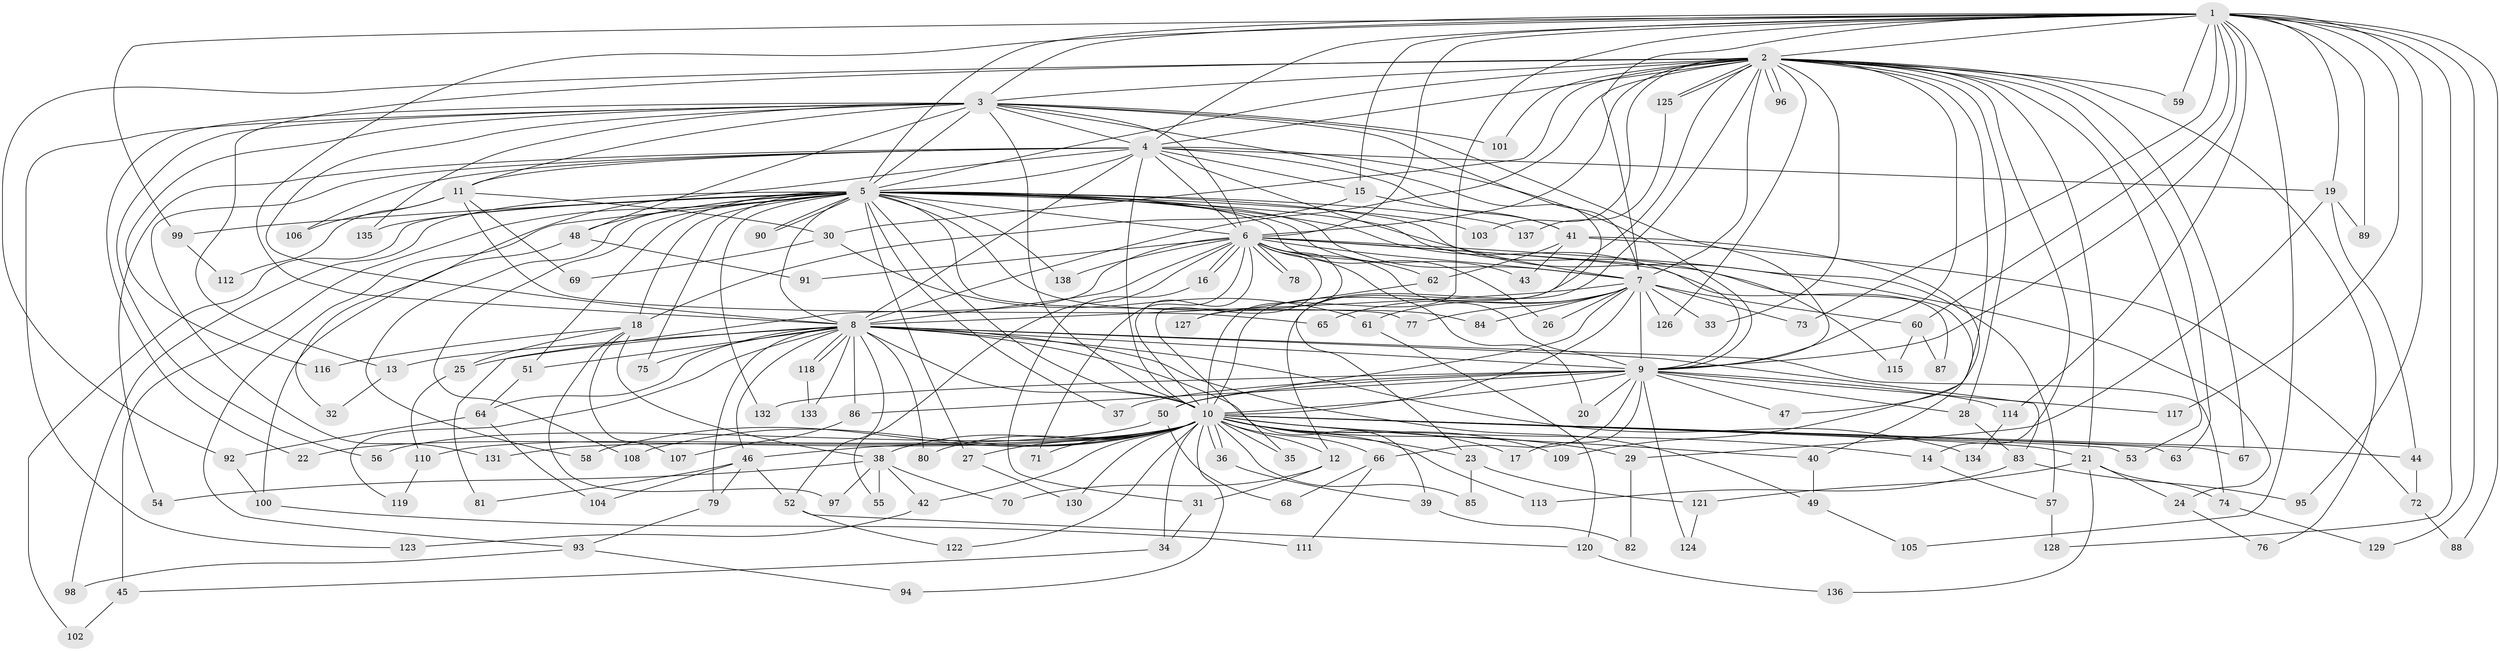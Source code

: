 // coarse degree distribution, {18: 0.012195121951219513, 25: 0.012195121951219513, 16: 0.012195121951219513, 19: 0.012195121951219513, 49: 0.012195121951219513, 23: 0.012195121951219513, 15: 0.012195121951219513, 20: 0.012195121951219513, 6: 0.07317073170731707, 4: 0.07317073170731707, 3: 0.21951219512195122, 2: 0.45121951219512196, 7: 0.024390243902439025, 5: 0.024390243902439025, 1: 0.036585365853658534}
// Generated by graph-tools (version 1.1) at 2025/17/03/04/25 18:17:31]
// undirected, 138 vertices, 301 edges
graph export_dot {
graph [start="1"]
  node [color=gray90,style=filled];
  1;
  2;
  3;
  4;
  5;
  6;
  7;
  8;
  9;
  10;
  11;
  12;
  13;
  14;
  15;
  16;
  17;
  18;
  19;
  20;
  21;
  22;
  23;
  24;
  25;
  26;
  27;
  28;
  29;
  30;
  31;
  32;
  33;
  34;
  35;
  36;
  37;
  38;
  39;
  40;
  41;
  42;
  43;
  44;
  45;
  46;
  47;
  48;
  49;
  50;
  51;
  52;
  53;
  54;
  55;
  56;
  57;
  58;
  59;
  60;
  61;
  62;
  63;
  64;
  65;
  66;
  67;
  68;
  69;
  70;
  71;
  72;
  73;
  74;
  75;
  76;
  77;
  78;
  79;
  80;
  81;
  82;
  83;
  84;
  85;
  86;
  87;
  88;
  89;
  90;
  91;
  92;
  93;
  94;
  95;
  96;
  97;
  98;
  99;
  100;
  101;
  102;
  103;
  104;
  105;
  106;
  107;
  108;
  109;
  110;
  111;
  112;
  113;
  114;
  115;
  116;
  117;
  118;
  119;
  120;
  121;
  122;
  123;
  124;
  125;
  126;
  127;
  128;
  129;
  130;
  131;
  132;
  133;
  134;
  135;
  136;
  137;
  138;
  1 -- 2;
  1 -- 3;
  1 -- 4;
  1 -- 5;
  1 -- 6;
  1 -- 7;
  1 -- 8;
  1 -- 9;
  1 -- 10;
  1 -- 15;
  1 -- 19;
  1 -- 59;
  1 -- 60;
  1 -- 73;
  1 -- 88;
  1 -- 89;
  1 -- 95;
  1 -- 99;
  1 -- 105;
  1 -- 114;
  1 -- 117;
  1 -- 128;
  1 -- 129;
  2 -- 3;
  2 -- 4;
  2 -- 5;
  2 -- 6;
  2 -- 7;
  2 -- 8;
  2 -- 9;
  2 -- 10;
  2 -- 12;
  2 -- 13;
  2 -- 14;
  2 -- 21;
  2 -- 28;
  2 -- 30;
  2 -- 33;
  2 -- 47;
  2 -- 53;
  2 -- 59;
  2 -- 63;
  2 -- 67;
  2 -- 76;
  2 -- 92;
  2 -- 96;
  2 -- 96;
  2 -- 101;
  2 -- 103;
  2 -- 125;
  2 -- 125;
  2 -- 126;
  3 -- 4;
  3 -- 5;
  3 -- 6;
  3 -- 7;
  3 -- 8;
  3 -- 9;
  3 -- 10;
  3 -- 11;
  3 -- 22;
  3 -- 23;
  3 -- 48;
  3 -- 56;
  3 -- 101;
  3 -- 116;
  3 -- 123;
  3 -- 135;
  4 -- 5;
  4 -- 6;
  4 -- 7;
  4 -- 8;
  4 -- 9;
  4 -- 10;
  4 -- 11;
  4 -- 15;
  4 -- 19;
  4 -- 32;
  4 -- 41;
  4 -- 54;
  4 -- 106;
  4 -- 131;
  5 -- 6;
  5 -- 7;
  5 -- 8;
  5 -- 9;
  5 -- 10;
  5 -- 18;
  5 -- 26;
  5 -- 27;
  5 -- 37;
  5 -- 43;
  5 -- 45;
  5 -- 48;
  5 -- 51;
  5 -- 57;
  5 -- 58;
  5 -- 75;
  5 -- 77;
  5 -- 84;
  5 -- 90;
  5 -- 90;
  5 -- 93;
  5 -- 98;
  5 -- 99;
  5 -- 102;
  5 -- 103;
  5 -- 108;
  5 -- 115;
  5 -- 132;
  5 -- 135;
  5 -- 137;
  5 -- 138;
  6 -- 7;
  6 -- 8;
  6 -- 9;
  6 -- 10;
  6 -- 16;
  6 -- 16;
  6 -- 20;
  6 -- 24;
  6 -- 35;
  6 -- 40;
  6 -- 55;
  6 -- 62;
  6 -- 71;
  6 -- 78;
  6 -- 78;
  6 -- 81;
  6 -- 87;
  6 -- 91;
  6 -- 127;
  6 -- 138;
  7 -- 8;
  7 -- 9;
  7 -- 10;
  7 -- 26;
  7 -- 33;
  7 -- 50;
  7 -- 60;
  7 -- 61;
  7 -- 65;
  7 -- 73;
  7 -- 77;
  7 -- 84;
  7 -- 126;
  8 -- 9;
  8 -- 10;
  8 -- 13;
  8 -- 25;
  8 -- 39;
  8 -- 46;
  8 -- 49;
  8 -- 51;
  8 -- 52;
  8 -- 64;
  8 -- 74;
  8 -- 75;
  8 -- 79;
  8 -- 80;
  8 -- 83;
  8 -- 86;
  8 -- 118;
  8 -- 118;
  8 -- 119;
  8 -- 133;
  8 -- 134;
  9 -- 10;
  9 -- 17;
  9 -- 20;
  9 -- 28;
  9 -- 37;
  9 -- 47;
  9 -- 50;
  9 -- 66;
  9 -- 86;
  9 -- 114;
  9 -- 117;
  9 -- 124;
  9 -- 132;
  10 -- 12;
  10 -- 14;
  10 -- 17;
  10 -- 21;
  10 -- 22;
  10 -- 23;
  10 -- 27;
  10 -- 29;
  10 -- 34;
  10 -- 35;
  10 -- 36;
  10 -- 36;
  10 -- 38;
  10 -- 40;
  10 -- 42;
  10 -- 44;
  10 -- 46;
  10 -- 53;
  10 -- 56;
  10 -- 58;
  10 -- 63;
  10 -- 66;
  10 -- 67;
  10 -- 71;
  10 -- 80;
  10 -- 85;
  10 -- 94;
  10 -- 108;
  10 -- 109;
  10 -- 113;
  10 -- 122;
  10 -- 130;
  10 -- 131;
  11 -- 30;
  11 -- 65;
  11 -- 69;
  11 -- 106;
  11 -- 112;
  12 -- 31;
  12 -- 70;
  13 -- 32;
  14 -- 57;
  15 -- 18;
  15 -- 41;
  16 -- 31;
  18 -- 25;
  18 -- 38;
  18 -- 97;
  18 -- 107;
  18 -- 116;
  19 -- 29;
  19 -- 44;
  19 -- 89;
  21 -- 24;
  21 -- 74;
  21 -- 121;
  21 -- 136;
  23 -- 85;
  23 -- 121;
  24 -- 76;
  25 -- 110;
  27 -- 130;
  28 -- 83;
  29 -- 82;
  30 -- 61;
  30 -- 69;
  31 -- 34;
  34 -- 45;
  36 -- 39;
  38 -- 42;
  38 -- 54;
  38 -- 55;
  38 -- 70;
  38 -- 97;
  39 -- 82;
  40 -- 49;
  41 -- 43;
  41 -- 62;
  41 -- 72;
  41 -- 109;
  42 -- 123;
  44 -- 72;
  45 -- 102;
  46 -- 52;
  46 -- 79;
  46 -- 81;
  46 -- 104;
  48 -- 91;
  48 -- 100;
  49 -- 105;
  50 -- 68;
  50 -- 110;
  51 -- 64;
  52 -- 120;
  52 -- 122;
  57 -- 128;
  60 -- 87;
  60 -- 115;
  61 -- 120;
  62 -- 127;
  64 -- 92;
  64 -- 104;
  66 -- 68;
  66 -- 111;
  72 -- 88;
  74 -- 129;
  79 -- 93;
  83 -- 95;
  83 -- 113;
  86 -- 107;
  92 -- 100;
  93 -- 94;
  93 -- 98;
  99 -- 112;
  100 -- 111;
  110 -- 119;
  114 -- 134;
  118 -- 133;
  120 -- 136;
  121 -- 124;
  125 -- 137;
}
